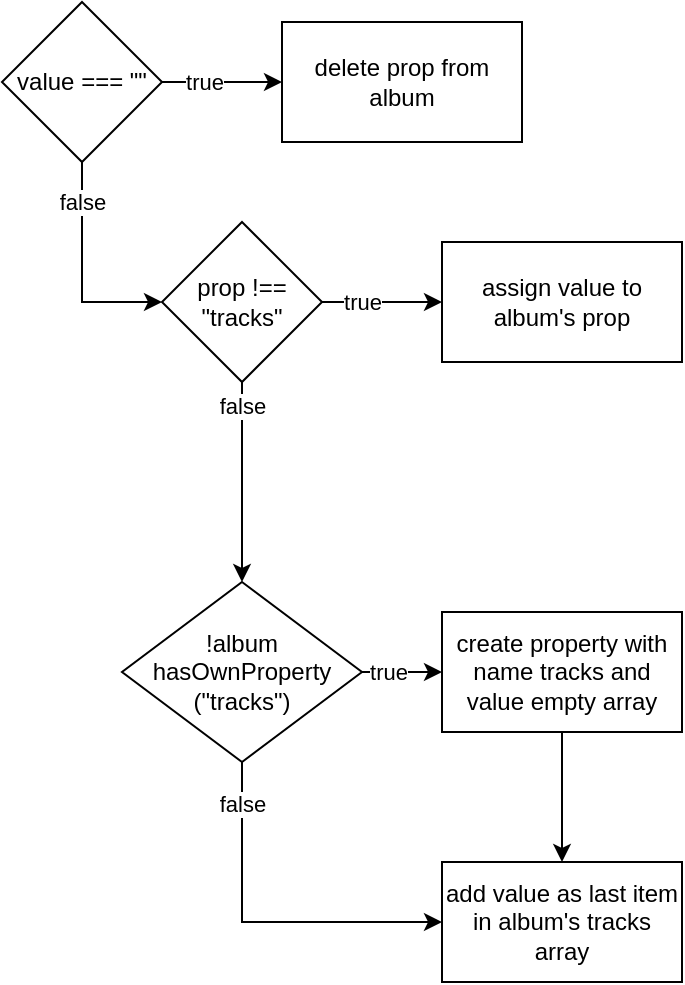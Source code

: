 <mxfile>
    <diagram id="8MD4wm3vrkOVBZ_87cP_" name="Page-1">
        <mxGraphModel dx="876" dy="563" grid="1" gridSize="10" guides="1" tooltips="1" connect="1" arrows="1" fold="1" page="1" pageScale="1" pageWidth="850" pageHeight="1100" math="0" shadow="0">
            <root>
                <mxCell id="0"/>
                <mxCell id="1" parent="0"/>
                <mxCell id="4" value="" style="edgeStyle=none;html=1;" parent="1" source="2" target="3" edge="1">
                    <mxGeometry relative="1" as="geometry"/>
                </mxCell>
                <mxCell id="9" value="true" style="edgeLabel;html=1;align=center;verticalAlign=middle;resizable=0;points=[];fontSize=11;fontFamily=Helvetica;fontColor=default;" parent="4" vertex="1" connectable="0">
                    <mxGeometry x="-0.518" relative="1" as="geometry">
                        <mxPoint x="6" as="offset"/>
                    </mxGeometry>
                </mxCell>
                <mxCell id="8" style="edgeStyle=orthogonalEdgeStyle;html=1;entryX=0;entryY=0.5;entryDx=0;entryDy=0;rounded=0;exitX=0.5;exitY=1;exitDx=0;exitDy=0;" parent="1" source="2" target="5" edge="1">
                    <mxGeometry relative="1" as="geometry">
                        <Array as="points">
                            <mxPoint x="260" y="190"/>
                        </Array>
                    </mxGeometry>
                </mxCell>
                <mxCell id="10" value="false" style="edgeLabel;html=1;align=center;verticalAlign=middle;resizable=0;points=[];fontSize=11;fontFamily=Helvetica;fontColor=default;" parent="8" vertex="1" connectable="0">
                    <mxGeometry x="-0.832" relative="1" as="geometry">
                        <mxPoint y="11" as="offset"/>
                    </mxGeometry>
                </mxCell>
                <mxCell id="2" value="value === &quot;&quot;" style="rhombus;whiteSpace=wrap;html=1;" parent="1" vertex="1">
                    <mxGeometry x="220" y="40" width="80" height="80" as="geometry"/>
                </mxCell>
                <mxCell id="3" value="delete prop from album" style="rounded=0;whiteSpace=wrap;html=1;" parent="1" vertex="1">
                    <mxGeometry x="360" y="50" width="120" height="60" as="geometry"/>
                </mxCell>
                <mxCell id="11" value="" style="edgeStyle=orthogonalEdgeStyle;shape=connector;rounded=0;html=1;labelBackgroundColor=default;strokeColor=default;fontFamily=Helvetica;fontSize=11;fontColor=default;endArrow=classic;" parent="1" source="5" target="6" edge="1">
                    <mxGeometry relative="1" as="geometry"/>
                </mxCell>
                <mxCell id="12" value="true" style="edgeLabel;html=1;align=center;verticalAlign=middle;resizable=0;points=[];fontSize=11;fontFamily=Helvetica;fontColor=default;" parent="11" vertex="1" connectable="0">
                    <mxGeometry x="-0.179" relative="1" as="geometry">
                        <mxPoint x="-5" as="offset"/>
                    </mxGeometry>
                </mxCell>
                <mxCell id="14" style="edgeStyle=orthogonalEdgeStyle;shape=connector;rounded=0;html=1;labelBackgroundColor=default;strokeColor=default;fontFamily=Helvetica;fontSize=11;fontColor=default;endArrow=classic;entryX=0.5;entryY=0;entryDx=0;entryDy=0;" parent="1" source="5" target="16" edge="1">
                    <mxGeometry relative="1" as="geometry">
                        <Array as="points">
                            <mxPoint x="340" y="320"/>
                            <mxPoint x="340" y="320"/>
                        </Array>
                    </mxGeometry>
                </mxCell>
                <mxCell id="15" value="false" style="edgeLabel;html=1;align=center;verticalAlign=middle;resizable=0;points=[];fontSize=11;fontFamily=Helvetica;fontColor=default;" parent="14" vertex="1" connectable="0">
                    <mxGeometry x="-0.762" y="1" relative="1" as="geometry">
                        <mxPoint x="-1" as="offset"/>
                    </mxGeometry>
                </mxCell>
                <mxCell id="5" value="prop !== &quot;tracks&quot;" style="rhombus;whiteSpace=wrap;html=1;" parent="1" vertex="1">
                    <mxGeometry x="300" y="150" width="80" height="80" as="geometry"/>
                </mxCell>
                <mxCell id="6" value="assign value to album's prop" style="rounded=0;whiteSpace=wrap;html=1;" parent="1" vertex="1">
                    <mxGeometry x="440" y="160" width="120" height="60" as="geometry"/>
                </mxCell>
                <mxCell id="19" value="" style="edgeStyle=orthogonalEdgeStyle;shape=connector;rounded=0;html=1;labelBackgroundColor=default;strokeColor=default;fontFamily=Helvetica;fontSize=11;fontColor=default;endArrow=classic;" parent="1" source="16" target="17" edge="1">
                    <mxGeometry relative="1" as="geometry"/>
                </mxCell>
                <mxCell id="22" value="true" style="edgeLabel;html=1;align=center;verticalAlign=middle;resizable=0;points=[];fontSize=11;fontFamily=Helvetica;fontColor=default;" parent="19" vertex="1" connectable="0">
                    <mxGeometry x="0.234" relative="1" as="geometry">
                        <mxPoint x="-12" as="offset"/>
                    </mxGeometry>
                </mxCell>
                <mxCell id="21" style="edgeStyle=orthogonalEdgeStyle;shape=connector;rounded=0;html=1;labelBackgroundColor=default;strokeColor=default;fontFamily=Helvetica;fontSize=11;fontColor=default;endArrow=classic;exitX=0.5;exitY=1;exitDx=0;exitDy=0;" parent="1" source="16" target="18" edge="1">
                    <mxGeometry relative="1" as="geometry">
                        <Array as="points">
                            <mxPoint x="340" y="420"/>
                            <mxPoint x="340" y="500"/>
                        </Array>
                    </mxGeometry>
                </mxCell>
                <mxCell id="23" value="false" style="edgeLabel;html=1;align=center;verticalAlign=middle;resizable=0;points=[];fontSize=11;fontFamily=Helvetica;fontColor=default;" parent="21" vertex="1" connectable="0">
                    <mxGeometry x="-0.767" relative="1" as="geometry">
                        <mxPoint as="offset"/>
                    </mxGeometry>
                </mxCell>
                <mxCell id="16" value="!album hasOwnProperty&lt;br&gt;(&quot;tracks&quot;)" style="rhombus;whiteSpace=wrap;html=1;" parent="1" vertex="1">
                    <mxGeometry x="280" y="330" width="120" height="90" as="geometry"/>
                </mxCell>
                <mxCell id="20" value="" style="edgeStyle=orthogonalEdgeStyle;shape=connector;rounded=0;html=1;labelBackgroundColor=default;strokeColor=default;fontFamily=Helvetica;fontSize=11;fontColor=default;endArrow=classic;" parent="1" source="17" target="18" edge="1">
                    <mxGeometry relative="1" as="geometry"/>
                </mxCell>
                <mxCell id="17" value="create property with name tracks and value empty array" style="rounded=0;whiteSpace=wrap;html=1;" parent="1" vertex="1">
                    <mxGeometry x="440" y="345" width="120" height="60" as="geometry"/>
                </mxCell>
                <mxCell id="18" value="add value as last item in album's tracks array" style="rounded=0;whiteSpace=wrap;html=1;" parent="1" vertex="1">
                    <mxGeometry x="440" y="470" width="120" height="60" as="geometry"/>
                </mxCell>
            </root>
        </mxGraphModel>
    </diagram>
</mxfile>